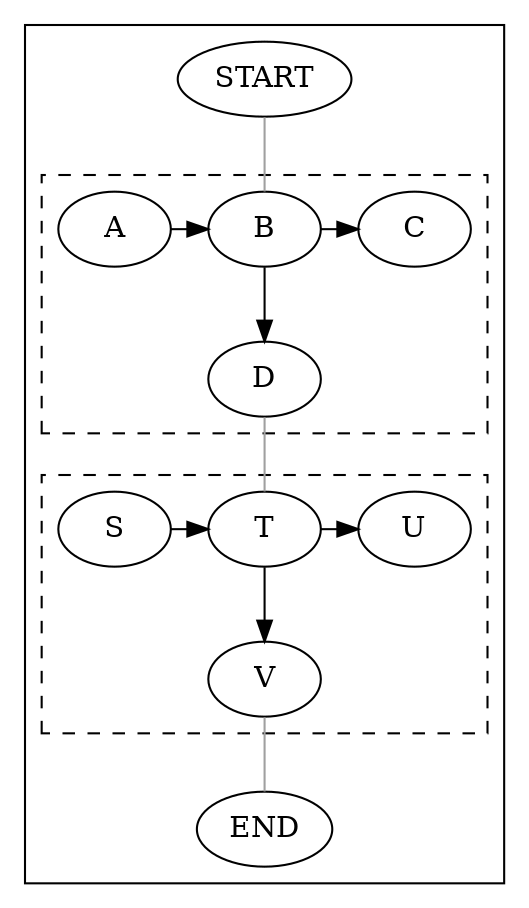 digraph G {
  graph [rankdir=TB];
  subgraph cluster_MP {
    subgraph cluster_Gx {
      graph [style="dashed"];
      A;
      B;
      C;
      D;
      A -> B -> C;
      B -> D;
      { rank=same; A, B, C; }
    }
    subgraph cluster_Gy {
      graph [style="dashed"]
      S;
      T;
      U;
      V;
      S -> T -> U;
      T -> V;
      { rank=same; S, T, U; }
    }
    edge [color="#a0a0a0", arrowhead=none]
    START -> B;
    V -> END;
    D -> T;
  }
}